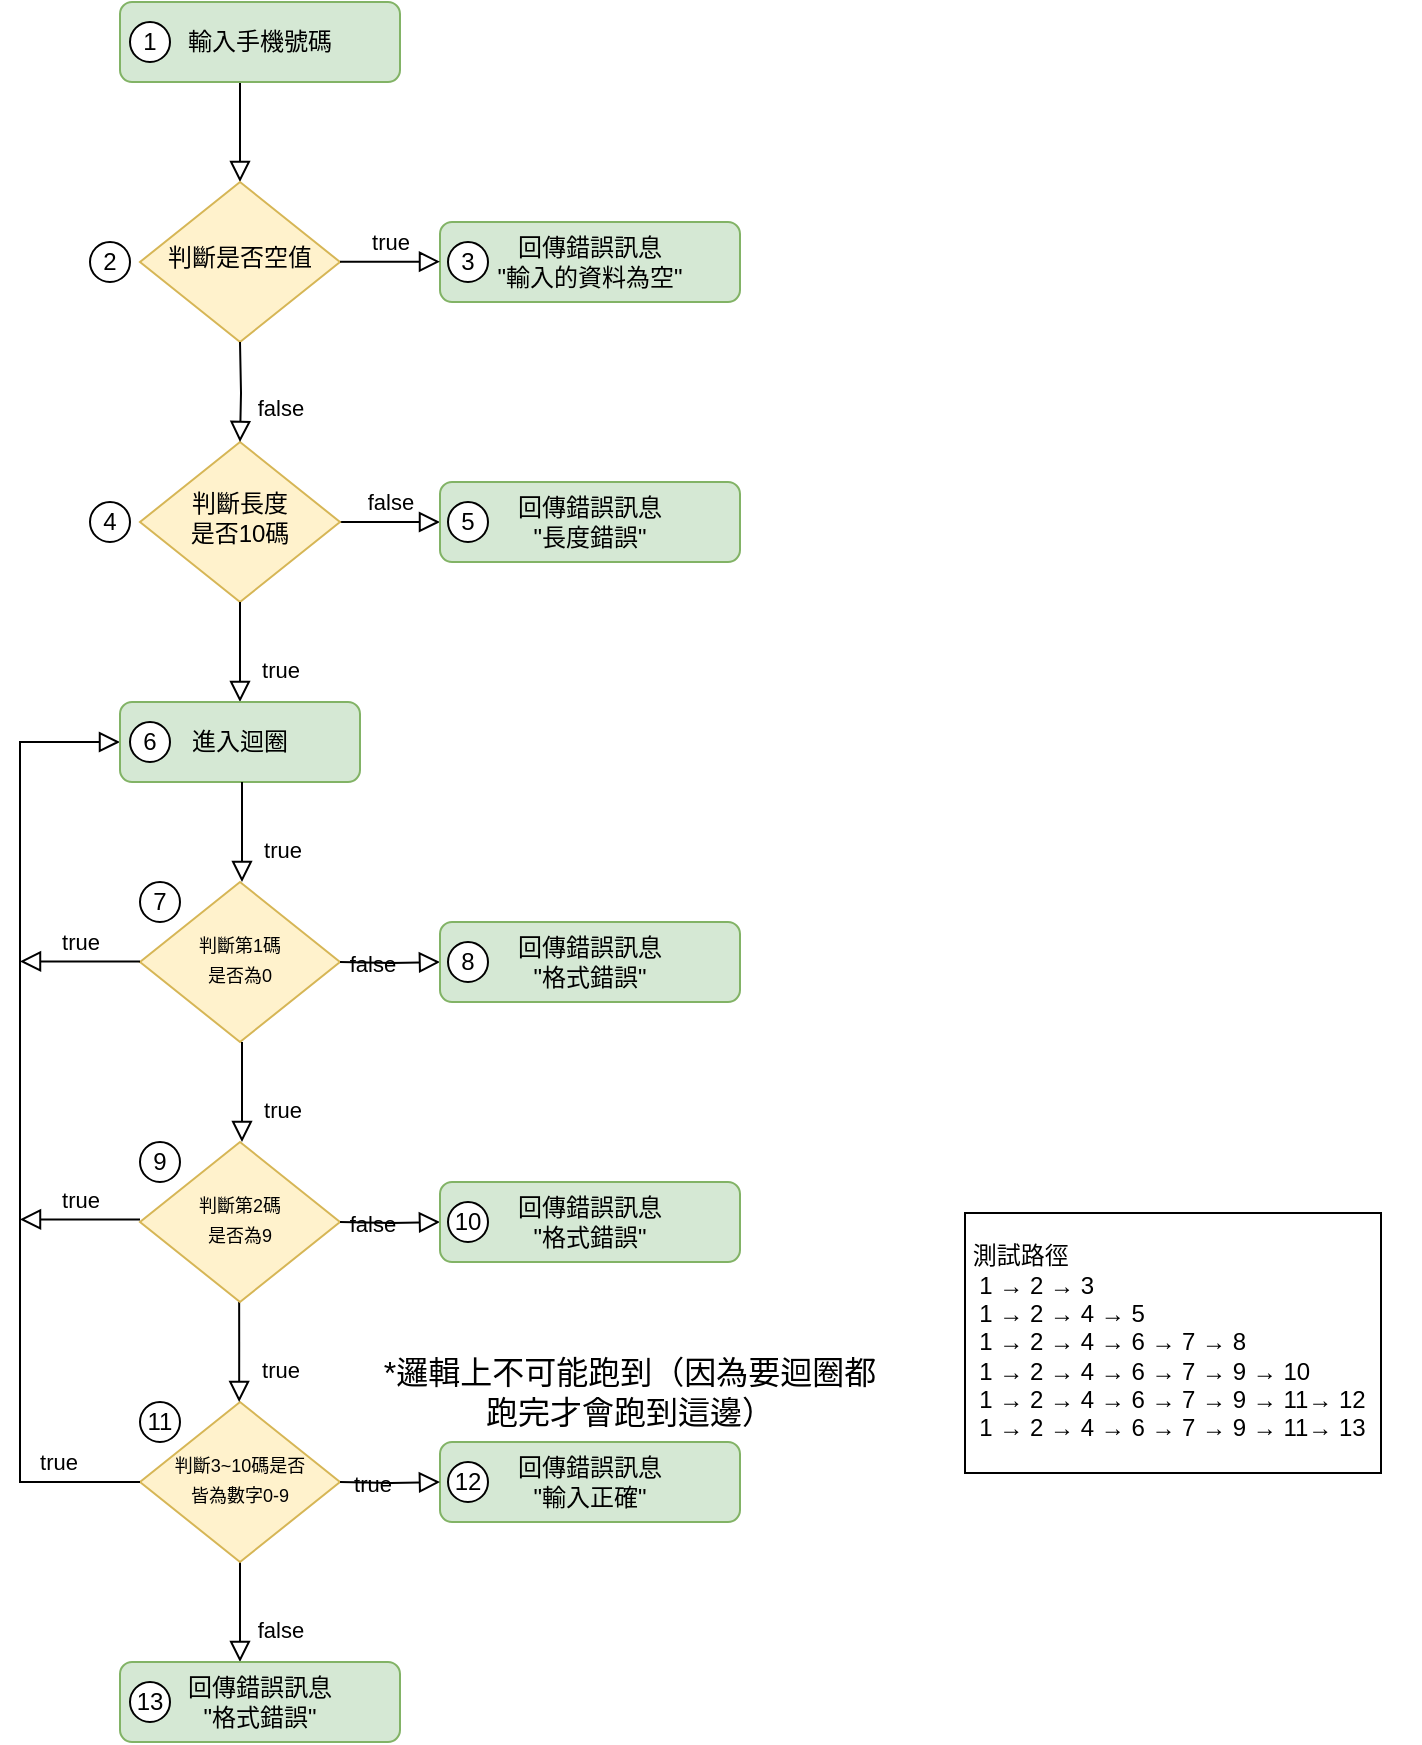 <mxfile version="22.0.8" type="device">
  <diagram id="C5RBs43oDa-KdzZeNtuy" name="Page-1">
    <mxGraphModel dx="1101" dy="581" grid="1" gridSize="10" guides="1" tooltips="1" connect="1" arrows="1" fold="1" page="1" pageScale="1" pageWidth="827" pageHeight="1169" math="0" shadow="0">
      <root>
        <mxCell id="WIyWlLk6GJQsqaUBKTNV-0" />
        <mxCell id="WIyWlLk6GJQsqaUBKTNV-1" parent="WIyWlLk6GJQsqaUBKTNV-0" />
        <mxCell id="WIyWlLk6GJQsqaUBKTNV-2" value="" style="rounded=0;html=1;jettySize=auto;orthogonalLoop=1;fontSize=11;endArrow=block;endFill=0;endSize=8;strokeWidth=1;shadow=0;labelBackgroundColor=none;edgeStyle=orthogonalEdgeStyle;" parent="WIyWlLk6GJQsqaUBKTNV-1" source="WIyWlLk6GJQsqaUBKTNV-3" target="WIyWlLk6GJQsqaUBKTNV-6" edge="1">
          <mxGeometry relative="1" as="geometry">
            <Array as="points">
              <mxPoint x="220" y="130" />
              <mxPoint x="220" y="130" />
            </Array>
          </mxGeometry>
        </mxCell>
        <mxCell id="WIyWlLk6GJQsqaUBKTNV-3" value="輸入手機號碼" style="rounded=1;whiteSpace=wrap;html=1;fontSize=12;glass=0;strokeWidth=1;shadow=0;fillColor=#d5e8d4;strokeColor=#82b366;" parent="WIyWlLk6GJQsqaUBKTNV-1" vertex="1">
          <mxGeometry x="160" y="80" width="140" height="40" as="geometry" />
        </mxCell>
        <mxCell id="WIyWlLk6GJQsqaUBKTNV-6" value="判斷是否空值" style="rhombus;whiteSpace=wrap;html=1;shadow=0;fontFamily=Helvetica;fontSize=12;align=center;strokeWidth=1;spacing=6;spacingTop=-4;fillColor=#fff2cc;strokeColor=#d6b656;" parent="WIyWlLk6GJQsqaUBKTNV-1" vertex="1">
          <mxGeometry x="170" y="170" width="100" height="80" as="geometry" />
        </mxCell>
        <mxCell id="WIyWlLk6GJQsqaUBKTNV-7" value="回傳錯誤訊息&lt;br&gt;&quot;輸入的資料為空&quot;" style="rounded=1;whiteSpace=wrap;html=1;fontSize=12;glass=0;strokeWidth=1;shadow=0;fillColor=#d5e8d4;strokeColor=#82b366;" parent="WIyWlLk6GJQsqaUBKTNV-1" vertex="1">
          <mxGeometry x="320" y="190" width="150" height="40" as="geometry" />
        </mxCell>
        <mxCell id="WIyWlLk6GJQsqaUBKTNV-8" value="false" style="rounded=0;html=1;jettySize=auto;orthogonalLoop=1;fontSize=11;endArrow=block;endFill=0;endSize=8;strokeWidth=1;shadow=0;labelBackgroundColor=none;edgeStyle=orthogonalEdgeStyle;exitX=0.5;exitY=1;exitDx=0;exitDy=0;exitPerimeter=0;" parent="WIyWlLk6GJQsqaUBKTNV-1" target="WIyWlLk6GJQsqaUBKTNV-11" edge="1">
          <mxGeometry x="0.333" y="20" relative="1" as="geometry">
            <mxPoint as="offset" />
            <mxPoint x="220" y="860" as="sourcePoint" />
            <Array as="points">
              <mxPoint x="220" y="900" />
              <mxPoint x="220" y="900" />
            </Array>
          </mxGeometry>
        </mxCell>
        <mxCell id="WIyWlLk6GJQsqaUBKTNV-9" value="false" style="edgeStyle=orthogonalEdgeStyle;rounded=0;html=1;jettySize=auto;orthogonalLoop=1;fontSize=11;endArrow=block;endFill=0;endSize=8;strokeWidth=1;shadow=0;labelBackgroundColor=none;" parent="WIyWlLk6GJQsqaUBKTNV-1" source="WIyWlLk6GJQsqaUBKTNV-10" target="WIyWlLk6GJQsqaUBKTNV-12" edge="1">
          <mxGeometry y="10" relative="1" as="geometry">
            <mxPoint as="offset" />
          </mxGeometry>
        </mxCell>
        <mxCell id="WIyWlLk6GJQsqaUBKTNV-10" value="判斷長度&lt;br&gt;是否10碼" style="rhombus;whiteSpace=wrap;html=1;shadow=0;fontFamily=Helvetica;fontSize=12;align=center;strokeWidth=1;spacing=6;spacingTop=-4;fillColor=#fff2cc;strokeColor=#d6b656;" parent="WIyWlLk6GJQsqaUBKTNV-1" vertex="1">
          <mxGeometry x="170" y="300" width="100" height="80" as="geometry" />
        </mxCell>
        <mxCell id="WIyWlLk6GJQsqaUBKTNV-11" value="回傳錯誤訊息&lt;br&gt;&quot;格式錯誤&quot;" style="rounded=1;whiteSpace=wrap;html=1;fontSize=12;glass=0;strokeWidth=1;shadow=0;fillColor=#d5e8d4;strokeColor=#82b366;" parent="WIyWlLk6GJQsqaUBKTNV-1" vertex="1">
          <mxGeometry x="160" y="910" width="140" height="40" as="geometry" />
        </mxCell>
        <mxCell id="WIyWlLk6GJQsqaUBKTNV-12" value="回傳錯誤訊息&lt;br&gt;&quot;長度錯誤&quot;" style="rounded=1;whiteSpace=wrap;html=1;fontSize=12;glass=0;strokeWidth=1;shadow=0;fillColor=#d5e8d4;strokeColor=#82b366;" parent="WIyWlLk6GJQsqaUBKTNV-1" vertex="1">
          <mxGeometry x="320" y="320" width="150" height="40" as="geometry" />
        </mxCell>
        <mxCell id="4y3r99vegQgZiO8xR9hq-0" value="false" style="rounded=0;html=1;jettySize=auto;orthogonalLoop=1;fontSize=11;endArrow=block;endFill=0;endSize=8;strokeWidth=1;shadow=0;labelBackgroundColor=none;edgeStyle=orthogonalEdgeStyle;entryX=0.5;entryY=0;entryDx=0;entryDy=0;" parent="WIyWlLk6GJQsqaUBKTNV-1" target="WIyWlLk6GJQsqaUBKTNV-10" edge="1">
          <mxGeometry x="0.333" y="20" relative="1" as="geometry">
            <mxPoint as="offset" />
            <mxPoint x="220" y="250" as="sourcePoint" />
            <mxPoint x="219.83" y="290" as="targetPoint" />
            <Array as="points" />
          </mxGeometry>
        </mxCell>
        <mxCell id="4y3r99vegQgZiO8xR9hq-1" value="true" style="edgeStyle=orthogonalEdgeStyle;rounded=0;html=1;jettySize=auto;orthogonalLoop=1;fontSize=11;endArrow=block;endFill=0;endSize=8;strokeWidth=1;shadow=0;labelBackgroundColor=none;" parent="WIyWlLk6GJQsqaUBKTNV-1" edge="1">
          <mxGeometry y="10" relative="1" as="geometry">
            <mxPoint as="offset" />
            <mxPoint x="270" y="209.83" as="sourcePoint" />
            <mxPoint x="320" y="209.83" as="targetPoint" />
          </mxGeometry>
        </mxCell>
        <mxCell id="4y3r99vegQgZiO8xR9hq-8" value="&lt;font style=&quot;font-size: 9px&quot;&gt;判斷第1碼&lt;br&gt;是否為0&lt;/font&gt;" style="rhombus;whiteSpace=wrap;html=1;shadow=0;fontFamily=Helvetica;fontSize=12;align=center;strokeWidth=1;spacing=6;spacingTop=-4;fillColor=#fff2cc;strokeColor=#d6b656;" parent="WIyWlLk6GJQsqaUBKTNV-1" vertex="1">
          <mxGeometry x="170" y="520" width="100" height="80" as="geometry" />
        </mxCell>
        <mxCell id="4y3r99vegQgZiO8xR9hq-12" value="&lt;font style=&quot;font-size: 9px&quot;&gt;判斷3~10碼是否&lt;br&gt;皆為數字0-9&lt;br&gt;&lt;/font&gt;" style="rhombus;whiteSpace=wrap;html=1;shadow=0;fontFamily=Helvetica;fontSize=12;align=center;strokeWidth=1;spacing=6;spacingTop=-4;fillColor=#fff2cc;strokeColor=#d6b656;" parent="WIyWlLk6GJQsqaUBKTNV-1" vertex="1">
          <mxGeometry x="170" y="780" width="100" height="80" as="geometry" />
        </mxCell>
        <mxCell id="4y3r99vegQgZiO8xR9hq-13" value="true" style="rounded=0;html=1;jettySize=auto;orthogonalLoop=1;fontSize=11;endArrow=block;endFill=0;endSize=8;strokeWidth=1;shadow=0;labelBackgroundColor=none;edgeStyle=orthogonalEdgeStyle;" parent="WIyWlLk6GJQsqaUBKTNV-1" edge="1">
          <mxGeometry x="0.333" y="20" relative="1" as="geometry">
            <mxPoint as="offset" />
            <mxPoint x="220" y="380" as="sourcePoint" />
            <mxPoint x="220" y="430" as="targetPoint" />
            <Array as="points">
              <mxPoint x="220" y="400" />
            </Array>
          </mxGeometry>
        </mxCell>
        <mxCell id="4y3r99vegQgZiO8xR9hq-14" value="true" style="edgeStyle=orthogonalEdgeStyle;rounded=0;html=1;jettySize=auto;orthogonalLoop=1;fontSize=11;endArrow=block;endFill=0;endSize=8;strokeWidth=1;shadow=0;labelBackgroundColor=none;entryX=0;entryY=0.5;entryDx=0;entryDy=0;exitX=0;exitY=0.5;exitDx=0;exitDy=0;" parent="WIyWlLk6GJQsqaUBKTNV-1" target="4y3r99vegQgZiO8xR9hq-35" edge="1" source="4y3r99vegQgZiO8xR9hq-12">
          <mxGeometry x="-0.829" y="-10" relative="1" as="geometry">
            <mxPoint as="offset" />
            <mxPoint x="170" y="690" as="sourcePoint" />
            <mxPoint x="220" y="620" as="targetPoint" />
            <Array as="points">
              <mxPoint x="110" y="820" />
              <mxPoint x="110" y="450" />
            </Array>
          </mxGeometry>
        </mxCell>
        <mxCell id="4y3r99vegQgZiO8xR9hq-24" value="3" style="ellipse;whiteSpace=wrap;html=1;aspect=fixed;" parent="WIyWlLk6GJQsqaUBKTNV-1" vertex="1">
          <mxGeometry x="324" y="200" width="20" height="20" as="geometry" />
        </mxCell>
        <mxCell id="4y3r99vegQgZiO8xR9hq-25" value="5" style="ellipse;whiteSpace=wrap;html=1;aspect=fixed;" parent="WIyWlLk6GJQsqaUBKTNV-1" vertex="1">
          <mxGeometry x="324" y="330" width="20" height="20" as="geometry" />
        </mxCell>
        <mxCell id="4y3r99vegQgZiO8xR9hq-26" value="2" style="ellipse;whiteSpace=wrap;html=1;aspect=fixed;" parent="WIyWlLk6GJQsqaUBKTNV-1" vertex="1">
          <mxGeometry x="145" y="200" width="20" height="20" as="geometry" />
        </mxCell>
        <mxCell id="4y3r99vegQgZiO8xR9hq-27" value="4" style="ellipse;whiteSpace=wrap;html=1;aspect=fixed;" parent="WIyWlLk6GJQsqaUBKTNV-1" vertex="1">
          <mxGeometry x="145" y="330" width="20" height="20" as="geometry" />
        </mxCell>
        <mxCell id="4y3r99vegQgZiO8xR9hq-28" value="false" style="edgeStyle=orthogonalEdgeStyle;rounded=0;html=1;jettySize=auto;orthogonalLoop=1;fontSize=11;endArrow=block;endFill=0;endSize=8;strokeWidth=1;shadow=0;labelBackgroundColor=none;" parent="WIyWlLk6GJQsqaUBKTNV-1" target="4y3r99vegQgZiO8xR9hq-29" edge="1">
          <mxGeometry y="10" relative="1" as="geometry">
            <mxPoint as="offset" />
            <mxPoint x="270" y="560" as="sourcePoint" />
          </mxGeometry>
        </mxCell>
        <mxCell id="4y3r99vegQgZiO8xR9hq-29" value="回傳錯誤訊息&lt;br&gt;&quot;格式錯誤&quot;" style="rounded=1;whiteSpace=wrap;html=1;fontSize=12;glass=0;strokeWidth=1;shadow=0;fillColor=#d5e8d4;strokeColor=#82b366;" parent="WIyWlLk6GJQsqaUBKTNV-1" vertex="1">
          <mxGeometry x="320" y="540" width="150" height="40" as="geometry" />
        </mxCell>
        <mxCell id="4y3r99vegQgZiO8xR9hq-35" value="進入迴圈" style="rounded=1;whiteSpace=wrap;html=1;fontSize=12;glass=0;strokeWidth=1;shadow=0;fillColor=#d5e8d4;strokeColor=#82b366;" parent="WIyWlLk6GJQsqaUBKTNV-1" vertex="1">
          <mxGeometry x="160" y="430" width="120" height="40" as="geometry" />
        </mxCell>
        <mxCell id="4y3r99vegQgZiO8xR9hq-36" value="7" style="ellipse;whiteSpace=wrap;html=1;aspect=fixed;" parent="WIyWlLk6GJQsqaUBKTNV-1" vertex="1">
          <mxGeometry x="170" y="520" width="20" height="20" as="geometry" />
        </mxCell>
        <mxCell id="4y3r99vegQgZiO8xR9hq-37" value="8" style="ellipse;whiteSpace=wrap;html=1;aspect=fixed;" parent="WIyWlLk6GJQsqaUBKTNV-1" vertex="1">
          <mxGeometry x="324" y="550" width="20" height="20" as="geometry" />
        </mxCell>
        <mxCell id="4y3r99vegQgZiO8xR9hq-38" value="9" style="ellipse;whiteSpace=wrap;html=1;aspect=fixed;" parent="WIyWlLk6GJQsqaUBKTNV-1" vertex="1">
          <mxGeometry x="170" y="650" width="20" height="20" as="geometry" />
        </mxCell>
        <mxCell id="4y3r99vegQgZiO8xR9hq-45" value="回傳錯誤訊息&lt;br&gt;&quot;輸入正確&quot;" style="rounded=1;whiteSpace=wrap;html=1;fontSize=12;glass=0;strokeWidth=1;shadow=0;fillColor=#d5e8d4;strokeColor=#82b366;" parent="WIyWlLk6GJQsqaUBKTNV-1" vertex="1">
          <mxGeometry x="320" y="800" width="150" height="40" as="geometry" />
        </mxCell>
        <mxCell id="4y3r99vegQgZiO8xR9hq-46" value="true" style="edgeStyle=orthogonalEdgeStyle;rounded=0;html=1;jettySize=auto;orthogonalLoop=1;fontSize=11;endArrow=block;endFill=0;endSize=8;strokeWidth=1;shadow=0;labelBackgroundColor=none;entryX=0;entryY=0.5;entryDx=0;entryDy=0;" parent="WIyWlLk6GJQsqaUBKTNV-1" target="4y3r99vegQgZiO8xR9hq-45" edge="1">
          <mxGeometry y="10" relative="1" as="geometry">
            <mxPoint as="offset" />
            <mxPoint x="270" y="820" as="sourcePoint" />
            <mxPoint x="310" y="819.83" as="targetPoint" />
            <Array as="points" />
          </mxGeometry>
        </mxCell>
        <mxCell id="4y3r99vegQgZiO8xR9hq-54" value="&lt;font style=&quot;&quot;&gt;&lt;div style=&quot;&quot;&gt;&amp;nbsp;&lt;/div&gt;&lt;div style=&quot;&quot;&gt;&amp;nbsp;測試路徑&lt;/div&gt;&lt;div style=&quot;&quot;&gt;&amp;nbsp; 1 → 2 → 3&lt;/div&gt;&lt;div style=&quot;&quot;&gt;&amp;nbsp; 1 → 2 → 4 → 5&lt;/div&gt;&lt;div style=&quot;&quot;&gt;&amp;nbsp; 1 → 2 → 4 → 6 → 7 → 8&lt;/div&gt;&lt;div style=&quot;&quot;&gt;&amp;nbsp; 1 → 2 → 4 → 6 → 7 → 9 → 10&lt;/div&gt;&lt;div style=&quot;&quot;&gt;&amp;nbsp; 1 → 2 → 4 → 6 → 7 → 9 → 11→ 12&amp;nbsp;&amp;nbsp;&lt;/div&gt;&lt;div style=&quot;&quot;&gt;&amp;nbsp; 1 → 2 → 4 → 6 → 7 → 9 → 11→ 13&lt;/div&gt;&lt;div style=&quot;font-size: 12px;&quot;&gt;&lt;br&gt;&lt;/div&gt;&lt;/font&gt;" style="text;html=1;strokeColor=none;fillColor=none;align=left;verticalAlign=middle;whiteSpace=wrap;rounded=0;labelBackgroundColor=#ffffff;labelBorderColor=#000000;" parent="WIyWlLk6GJQsqaUBKTNV-1" vertex="1">
          <mxGeometry x="580" y="680" width="230" height="140" as="geometry" />
        </mxCell>
        <mxCell id="5oo8MyZbmjyOpmpGQxy9-0" value="&lt;font style=&quot;font-size: 16px;&quot;&gt;&lt;font style=&quot;font-size: 16px;&quot;&gt;*邏輯上不可能跑到（因為要迴圈都跑完才會跑到這邊&lt;/font&gt;）&lt;/font&gt;" style="text;html=1;strokeColor=none;fillColor=none;align=center;verticalAlign=middle;whiteSpace=wrap;rounded=0;" parent="WIyWlLk6GJQsqaUBKTNV-1" vertex="1">
          <mxGeometry x="290" y="740" width="250" height="70" as="geometry" />
        </mxCell>
        <mxCell id="-A9CTzEU77w_nRc0C6ik-0" value="1" style="ellipse;whiteSpace=wrap;html=1;aspect=fixed;" vertex="1" parent="WIyWlLk6GJQsqaUBKTNV-1">
          <mxGeometry x="165" y="90" width="20" height="20" as="geometry" />
        </mxCell>
        <mxCell id="-A9CTzEU77w_nRc0C6ik-2" value="11" style="ellipse;whiteSpace=wrap;html=1;aspect=fixed;" vertex="1" parent="WIyWlLk6GJQsqaUBKTNV-1">
          <mxGeometry x="170" y="780" width="20" height="20" as="geometry" />
        </mxCell>
        <mxCell id="-A9CTzEU77w_nRc0C6ik-3" value="true" style="rounded=0;html=1;jettySize=auto;orthogonalLoop=1;fontSize=11;endArrow=block;endFill=0;endSize=8;strokeWidth=1;shadow=0;labelBackgroundColor=none;edgeStyle=orthogonalEdgeStyle;" edge="1" parent="WIyWlLk6GJQsqaUBKTNV-1">
          <mxGeometry x="0.333" y="20" relative="1" as="geometry">
            <mxPoint as="offset" />
            <mxPoint x="221" y="470" as="sourcePoint" />
            <mxPoint x="221" y="520" as="targetPoint" />
            <Array as="points">
              <mxPoint x="221" y="490" />
            </Array>
          </mxGeometry>
        </mxCell>
        <mxCell id="4y3r99vegQgZiO8xR9hq-30" value="6" style="ellipse;whiteSpace=wrap;html=1;aspect=fixed;" parent="WIyWlLk6GJQsqaUBKTNV-1" vertex="1">
          <mxGeometry x="165" y="440" width="20" height="20" as="geometry" />
        </mxCell>
        <mxCell id="-A9CTzEU77w_nRc0C6ik-7" value="true" style="rounded=0;html=1;jettySize=auto;orthogonalLoop=1;fontSize=11;endArrow=block;endFill=0;endSize=8;strokeWidth=1;shadow=0;labelBackgroundColor=none;edgeStyle=orthogonalEdgeStyle;" edge="1" parent="WIyWlLk6GJQsqaUBKTNV-1">
          <mxGeometry x="0.333" y="20" relative="1" as="geometry">
            <mxPoint as="offset" />
            <mxPoint x="219.58" y="730" as="sourcePoint" />
            <mxPoint x="219.58" y="780" as="targetPoint" />
            <Array as="points">
              <mxPoint x="219.58" y="750" />
            </Array>
          </mxGeometry>
        </mxCell>
        <mxCell id="-A9CTzEU77w_nRc0C6ik-11" value="&lt;font style=&quot;font-size: 9px&quot;&gt;判斷第2碼&lt;br&gt;是否為9&lt;/font&gt;" style="rhombus;whiteSpace=wrap;html=1;shadow=0;fontFamily=Helvetica;fontSize=12;align=center;strokeWidth=1;spacing=6;spacingTop=-4;fillColor=#fff2cc;strokeColor=#d6b656;" vertex="1" parent="WIyWlLk6GJQsqaUBKTNV-1">
          <mxGeometry x="170" y="650" width="100" height="80" as="geometry" />
        </mxCell>
        <mxCell id="-A9CTzEU77w_nRc0C6ik-12" value="false" style="edgeStyle=orthogonalEdgeStyle;rounded=0;html=1;jettySize=auto;orthogonalLoop=1;fontSize=11;endArrow=block;endFill=0;endSize=8;strokeWidth=1;shadow=0;labelBackgroundColor=none;" edge="1" parent="WIyWlLk6GJQsqaUBKTNV-1" target="-A9CTzEU77w_nRc0C6ik-13">
          <mxGeometry y="10" relative="1" as="geometry">
            <mxPoint as="offset" />
            <mxPoint x="270" y="690" as="sourcePoint" />
          </mxGeometry>
        </mxCell>
        <mxCell id="-A9CTzEU77w_nRc0C6ik-13" value="回傳錯誤訊息&lt;br&gt;&quot;格式錯誤&quot;" style="rounded=1;whiteSpace=wrap;html=1;fontSize=12;glass=0;strokeWidth=1;shadow=0;fillColor=#d5e8d4;strokeColor=#82b366;" vertex="1" parent="WIyWlLk6GJQsqaUBKTNV-1">
          <mxGeometry x="320" y="670" width="150" height="40" as="geometry" />
        </mxCell>
        <mxCell id="-A9CTzEU77w_nRc0C6ik-14" value="true" style="rounded=0;html=1;jettySize=auto;orthogonalLoop=1;fontSize=11;endArrow=block;endFill=0;endSize=8;strokeWidth=1;shadow=0;labelBackgroundColor=none;edgeStyle=orthogonalEdgeStyle;" edge="1" parent="WIyWlLk6GJQsqaUBKTNV-1">
          <mxGeometry x="0.333" y="20" relative="1" as="geometry">
            <mxPoint as="offset" />
            <mxPoint x="221" y="600" as="sourcePoint" />
            <mxPoint x="221" y="650" as="targetPoint" />
            <Array as="points">
              <mxPoint x="221" y="620" />
            </Array>
          </mxGeometry>
        </mxCell>
        <mxCell id="-A9CTzEU77w_nRc0C6ik-15" value="true" style="rounded=0;html=1;jettySize=auto;orthogonalLoop=1;fontSize=11;endArrow=block;endFill=0;endSize=8;strokeWidth=1;shadow=0;labelBackgroundColor=none;edgeStyle=orthogonalEdgeStyle;" edge="1" parent="WIyWlLk6GJQsqaUBKTNV-1">
          <mxGeometry y="-10" relative="1" as="geometry">
            <mxPoint as="offset" />
            <mxPoint x="170" y="559.71" as="sourcePoint" />
            <mxPoint x="110" y="559.71" as="targetPoint" />
            <Array as="points">
              <mxPoint x="161" y="559.71" />
            </Array>
          </mxGeometry>
        </mxCell>
        <mxCell id="-A9CTzEU77w_nRc0C6ik-16" value="true" style="rounded=0;html=1;jettySize=auto;orthogonalLoop=1;fontSize=11;endArrow=block;endFill=0;endSize=8;strokeWidth=1;shadow=0;labelBackgroundColor=none;edgeStyle=orthogonalEdgeStyle;" edge="1" parent="WIyWlLk6GJQsqaUBKTNV-1">
          <mxGeometry y="-10" relative="1" as="geometry">
            <mxPoint as="offset" />
            <mxPoint x="170" y="688.71" as="sourcePoint" />
            <mxPoint x="110" y="688.71" as="targetPoint" />
            <Array as="points">
              <mxPoint x="161" y="688.71" />
            </Array>
          </mxGeometry>
        </mxCell>
        <mxCell id="4y3r99vegQgZiO8xR9hq-47" value="10" style="ellipse;whiteSpace=wrap;html=1;aspect=fixed;" parent="WIyWlLk6GJQsqaUBKTNV-1" vertex="1">
          <mxGeometry x="324" y="680" width="20" height="20" as="geometry" />
        </mxCell>
        <mxCell id="-A9CTzEU77w_nRc0C6ik-24" value="13" style="ellipse;whiteSpace=wrap;html=1;aspect=fixed;" vertex="1" parent="WIyWlLk6GJQsqaUBKTNV-1">
          <mxGeometry x="165" y="920" width="20" height="20" as="geometry" />
        </mxCell>
        <mxCell id="-A9CTzEU77w_nRc0C6ik-25" value="12" style="ellipse;whiteSpace=wrap;html=1;aspect=fixed;" vertex="1" parent="WIyWlLk6GJQsqaUBKTNV-1">
          <mxGeometry x="324" y="810" width="20" height="20" as="geometry" />
        </mxCell>
      </root>
    </mxGraphModel>
  </diagram>
</mxfile>
